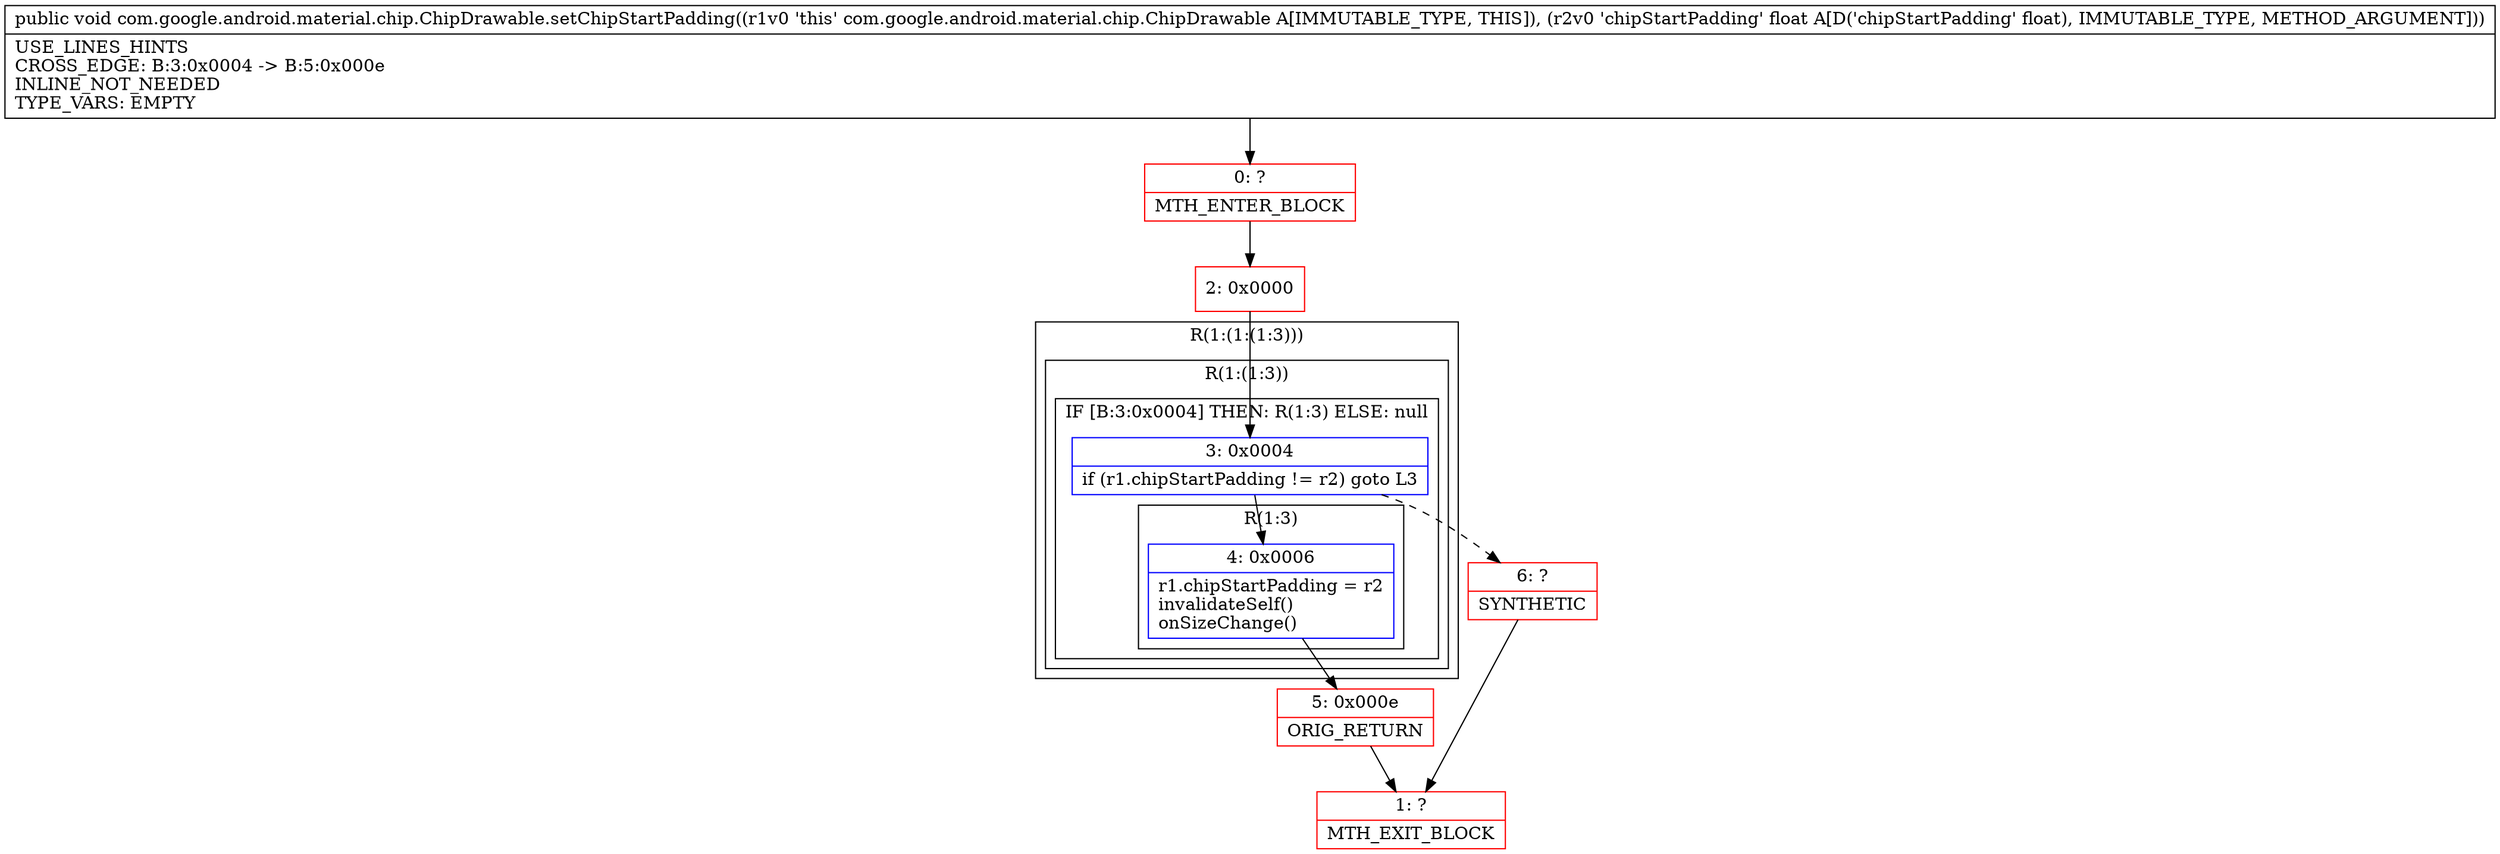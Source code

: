 digraph "CFG forcom.google.android.material.chip.ChipDrawable.setChipStartPadding(F)V" {
subgraph cluster_Region_2109424686 {
label = "R(1:(1:(1:3)))";
node [shape=record,color=blue];
subgraph cluster_Region_371451574 {
label = "R(1:(1:3))";
node [shape=record,color=blue];
subgraph cluster_IfRegion_1681694462 {
label = "IF [B:3:0x0004] THEN: R(1:3) ELSE: null";
node [shape=record,color=blue];
Node_3 [shape=record,label="{3\:\ 0x0004|if (r1.chipStartPadding != r2) goto L3\l}"];
subgraph cluster_Region_544747107 {
label = "R(1:3)";
node [shape=record,color=blue];
Node_4 [shape=record,label="{4\:\ 0x0006|r1.chipStartPadding = r2\linvalidateSelf()\lonSizeChange()\l}"];
}
}
}
}
Node_0 [shape=record,color=red,label="{0\:\ ?|MTH_ENTER_BLOCK\l}"];
Node_2 [shape=record,color=red,label="{2\:\ 0x0000}"];
Node_5 [shape=record,color=red,label="{5\:\ 0x000e|ORIG_RETURN\l}"];
Node_1 [shape=record,color=red,label="{1\:\ ?|MTH_EXIT_BLOCK\l}"];
Node_6 [shape=record,color=red,label="{6\:\ ?|SYNTHETIC\l}"];
MethodNode[shape=record,label="{public void com.google.android.material.chip.ChipDrawable.setChipStartPadding((r1v0 'this' com.google.android.material.chip.ChipDrawable A[IMMUTABLE_TYPE, THIS]), (r2v0 'chipStartPadding' float A[D('chipStartPadding' float), IMMUTABLE_TYPE, METHOD_ARGUMENT]))  | USE_LINES_HINTS\lCROSS_EDGE: B:3:0x0004 \-\> B:5:0x000e\lINLINE_NOT_NEEDED\lTYPE_VARS: EMPTY\l}"];
MethodNode -> Node_0;Node_3 -> Node_4;
Node_3 -> Node_6[style=dashed];
Node_4 -> Node_5;
Node_0 -> Node_2;
Node_2 -> Node_3;
Node_5 -> Node_1;
Node_6 -> Node_1;
}

